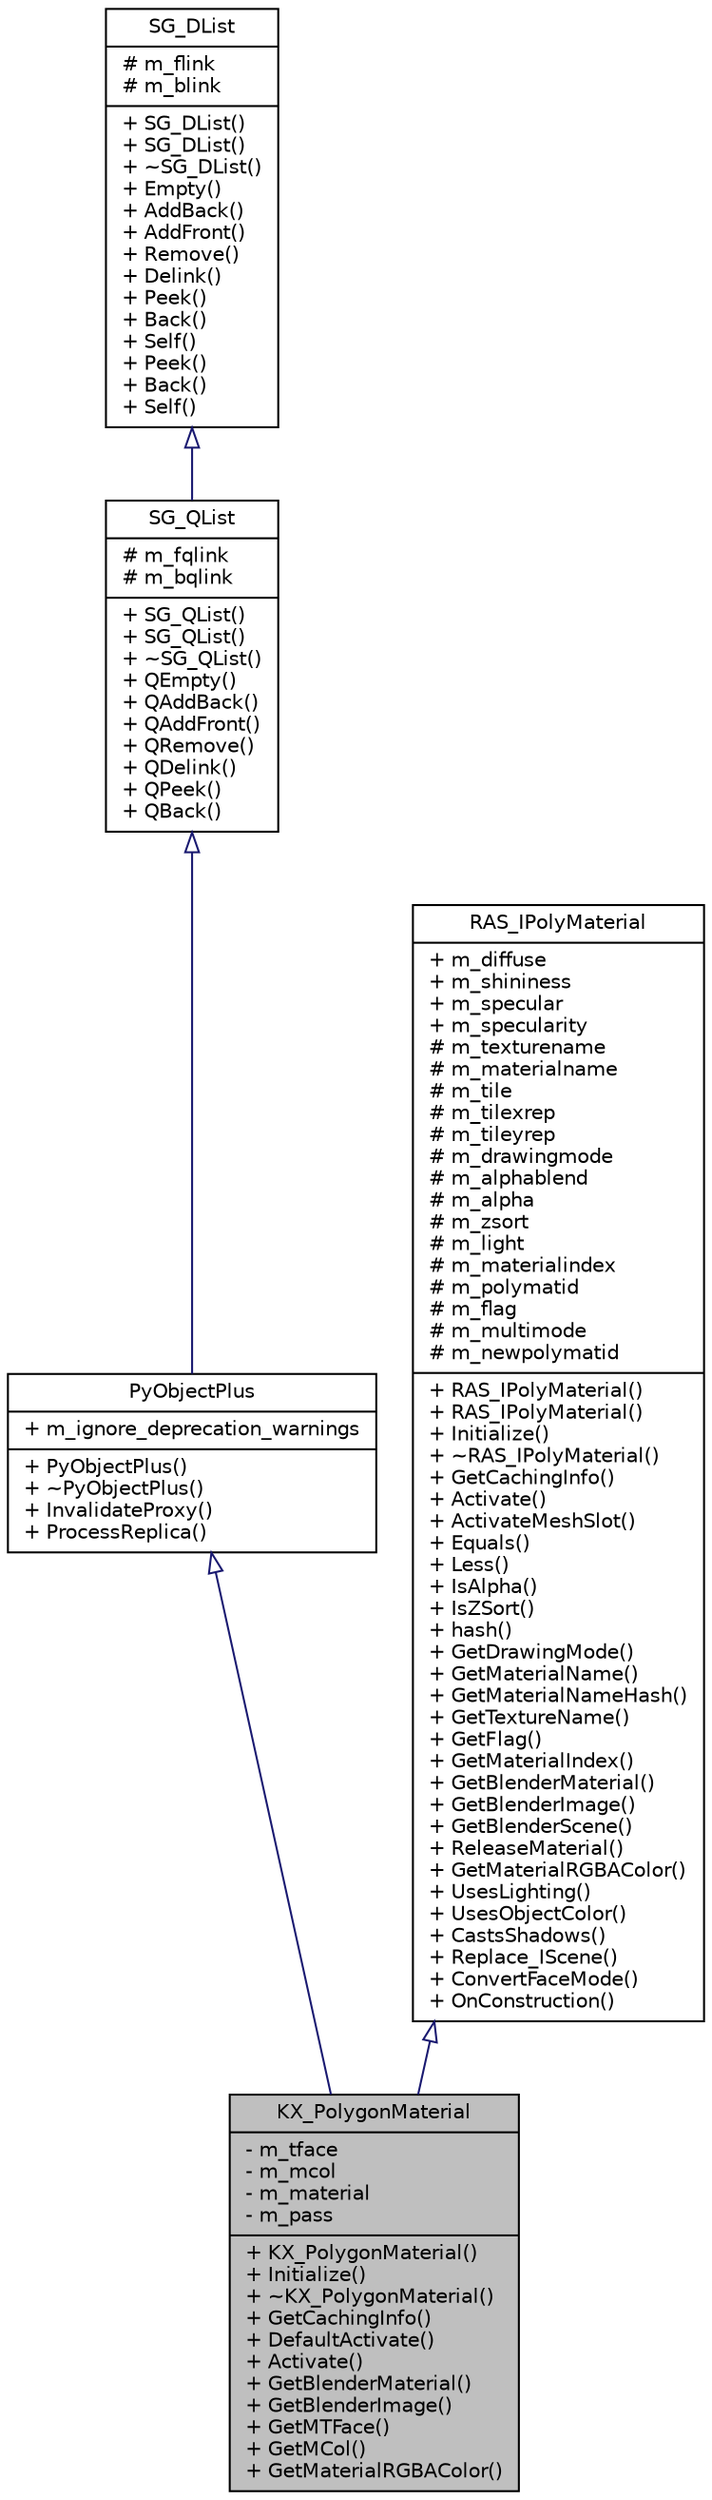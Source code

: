 digraph G
{
  edge [fontname="Helvetica",fontsize="10",labelfontname="Helvetica",labelfontsize="10"];
  node [fontname="Helvetica",fontsize="10",shape=record];
  Node1 [label="{KX_PolygonMaterial\n|- m_tface\l- m_mcol\l- m_material\l- m_pass\l|+ KX_PolygonMaterial()\l+ Initialize()\l+ ~KX_PolygonMaterial()\l+ GetCachingInfo()\l+ DefaultActivate()\l+ Activate()\l+ GetBlenderMaterial()\l+ GetBlenderImage()\l+ GetMTFace()\l+ GetMCol()\l+ GetMaterialRGBAColor()\l}",height=0.2,width=0.4,color="black", fillcolor="grey75", style="filled" fontcolor="black"];
  Node2 -> Node1 [dir=back,color="midnightblue",fontsize="10",style="solid",arrowtail="empty",fontname="Helvetica"];
  Node2 [label="{PyObjectPlus\n|+ m_ignore_deprecation_warnings\l|+ PyObjectPlus()\l+ ~PyObjectPlus()\l+ InvalidateProxy()\l+ ProcessReplica()\l}",height=0.2,width=0.4,color="black", fillcolor="white", style="filled",URL="$d0/dbc/classPyObjectPlus.html"];
  Node3 -> Node2 [dir=back,color="midnightblue",fontsize="10",style="solid",arrowtail="empty",fontname="Helvetica"];
  Node3 [label="{SG_QList\n|# m_fqlink\l# m_bqlink\l|+ SG_QList()\l+ SG_QList()\l+ ~SG_QList()\l+ QEmpty()\l+ QAddBack()\l+ QAddFront()\l+ QRemove()\l+ QDelink()\l+ QPeek()\l+ QBack()\l}",height=0.2,width=0.4,color="black", fillcolor="white", style="filled",URL="$d6/d05/classSG__QList.html"];
  Node4 -> Node3 [dir=back,color="midnightblue",fontsize="10",style="solid",arrowtail="empty",fontname="Helvetica"];
  Node4 [label="{SG_DList\n|# m_flink\l# m_blink\l|+ SG_DList()\l+ SG_DList()\l+ ~SG_DList()\l+ Empty()\l+ AddBack()\l+ AddFront()\l+ Remove()\l+ Delink()\l+ Peek()\l+ Back()\l+ Self()\l+ Peek()\l+ Back()\l+ Self()\l}",height=0.2,width=0.4,color="black", fillcolor="white", style="filled",URL="$db/d57/classSG__DList.html"];
  Node5 -> Node1 [dir=back,color="midnightblue",fontsize="10",style="solid",arrowtail="empty",fontname="Helvetica"];
  Node5 [label="{RAS_IPolyMaterial\n|+ m_diffuse\l+ m_shininess\l+ m_specular\l+ m_specularity\l# m_texturename\l# m_materialname\l# m_tile\l# m_tilexrep\l# m_tileyrep\l# m_drawingmode\l# m_alphablend\l# m_alpha\l# m_zsort\l# m_light\l# m_materialindex\l# m_polymatid\l# m_flag\l# m_multimode\l# m_newpolymatid\l|+ RAS_IPolyMaterial()\l+ RAS_IPolyMaterial()\l+ Initialize()\l+ ~RAS_IPolyMaterial()\l+ GetCachingInfo()\l+ Activate()\l+ ActivateMeshSlot()\l+ Equals()\l+ Less()\l+ IsAlpha()\l+ IsZSort()\l+ hash()\l+ GetDrawingMode()\l+ GetMaterialName()\l+ GetMaterialNameHash()\l+ GetTextureName()\l+ GetFlag()\l+ GetMaterialIndex()\l+ GetBlenderMaterial()\l+ GetBlenderImage()\l+ GetBlenderScene()\l+ ReleaseMaterial()\l+ GetMaterialRGBAColor()\l+ UsesLighting()\l+ UsesObjectColor()\l+ CastsShadows()\l+ Replace_IScene()\l+ ConvertFaceMode()\l+ OnConstruction()\l}",height=0.2,width=0.4,color="black", fillcolor="white", style="filled",URL="$d1/d00/classRAS__IPolyMaterial.html"];
}
